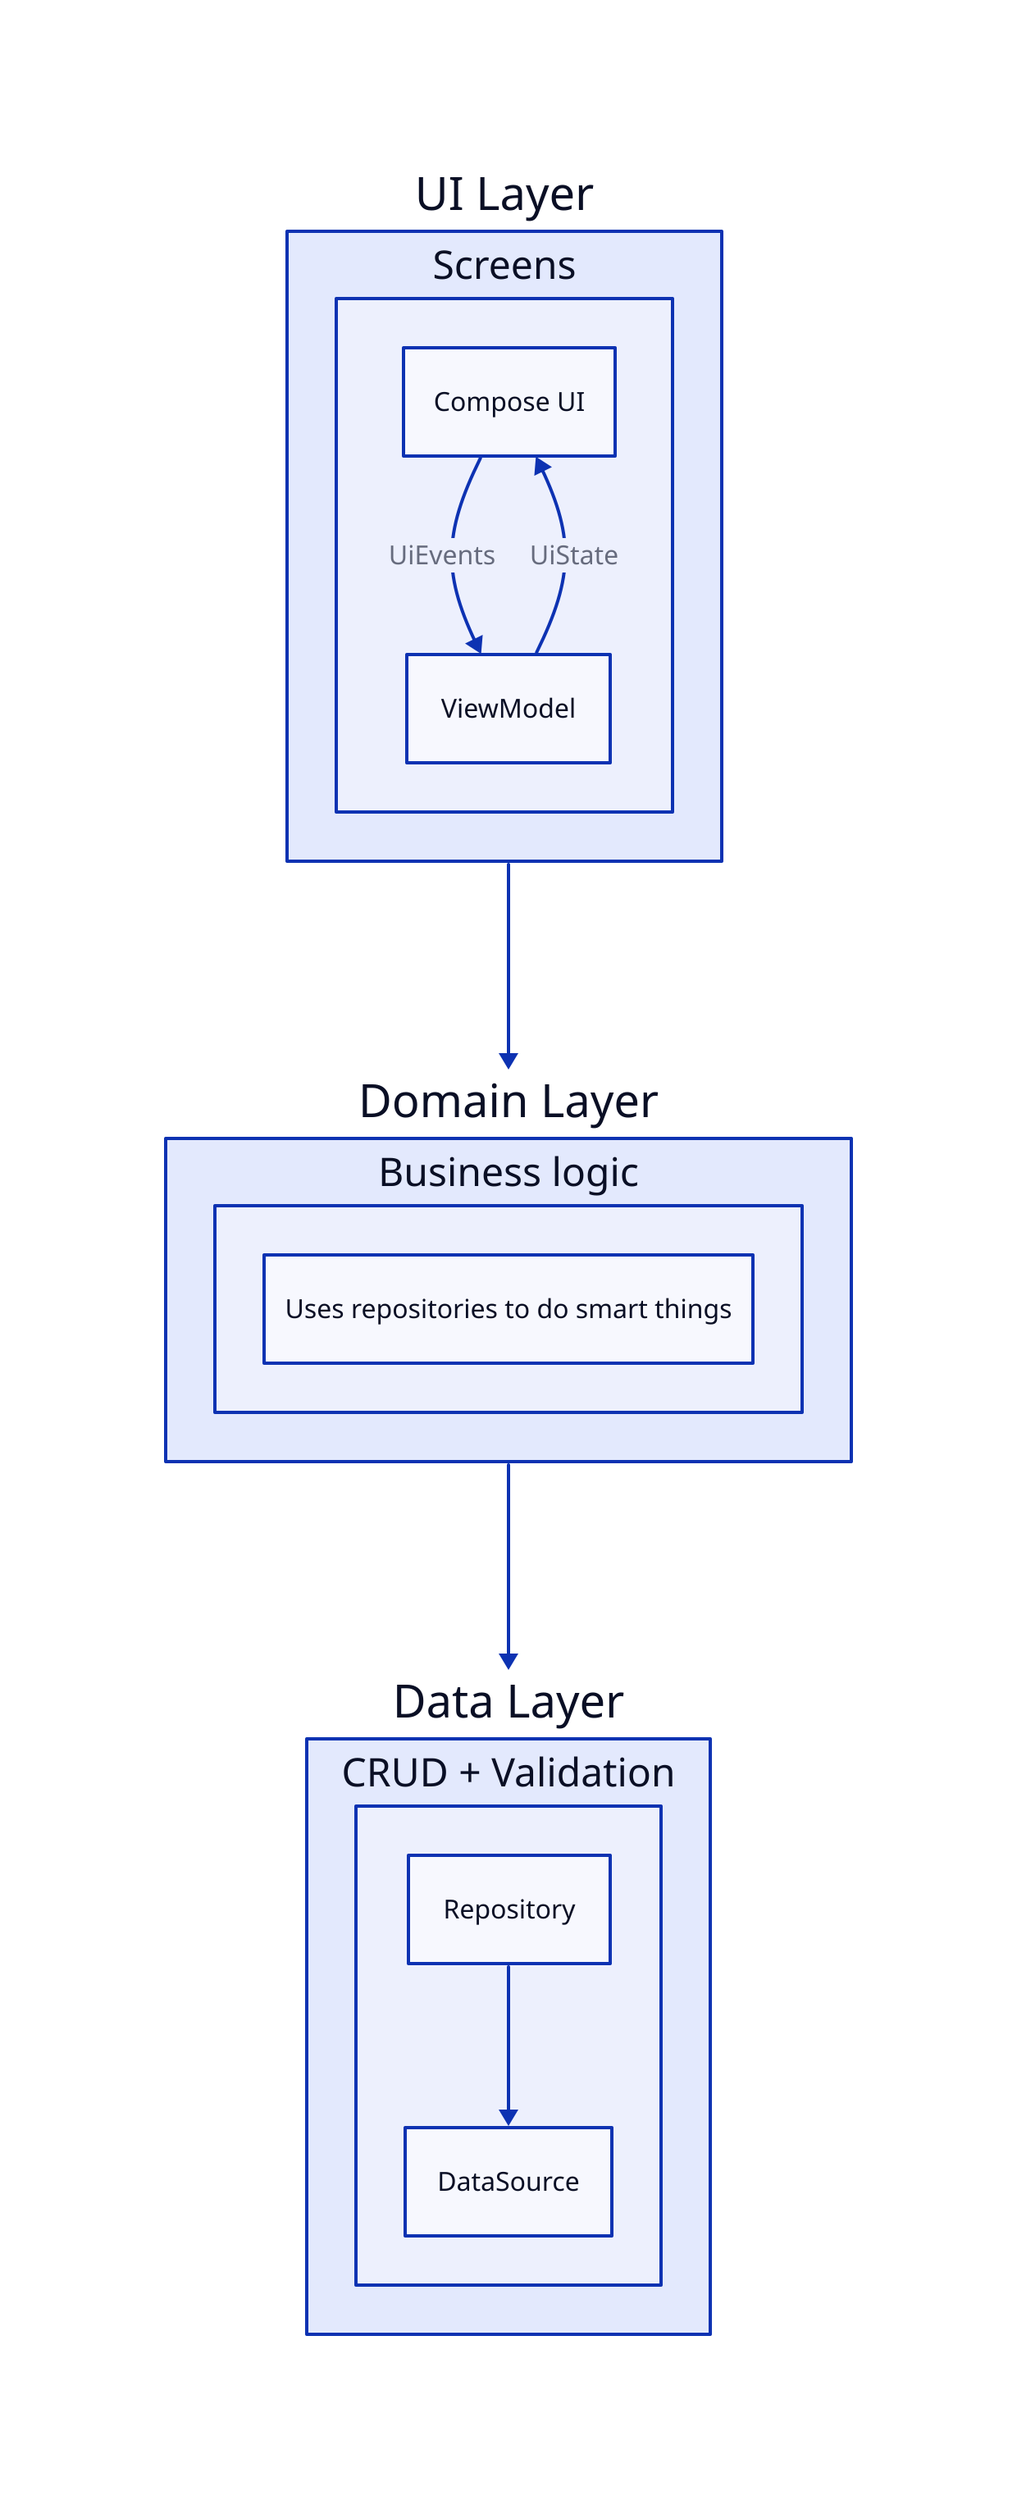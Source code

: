 data: "Data Layer" {
  crud: "CRUD + Validation" {
    ds: "DataSource"
    r: "Repository"
    r -> ds    
  }
}
domain: "Domain Layer" {
  "Business logic" {
    "Uses repositories to do smart things"
  }
}
ui: "UI Layer" {
    "Screens" {
      ui: "Compose UI"
      vm: "ViewModel"
      ui -> vm: "UiEvents"
      vm -> ui: "UiState"
    }
}

ui -> domain -> data
